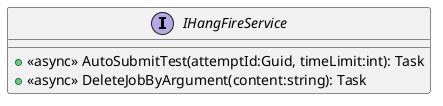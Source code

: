 @startuml
interface IHangFireService {
    + <<async>> AutoSubmitTest(attemptId:Guid, timeLimit:int): Task
    + <<async>> DeleteJobByArgument(content:string): Task
}
@enduml